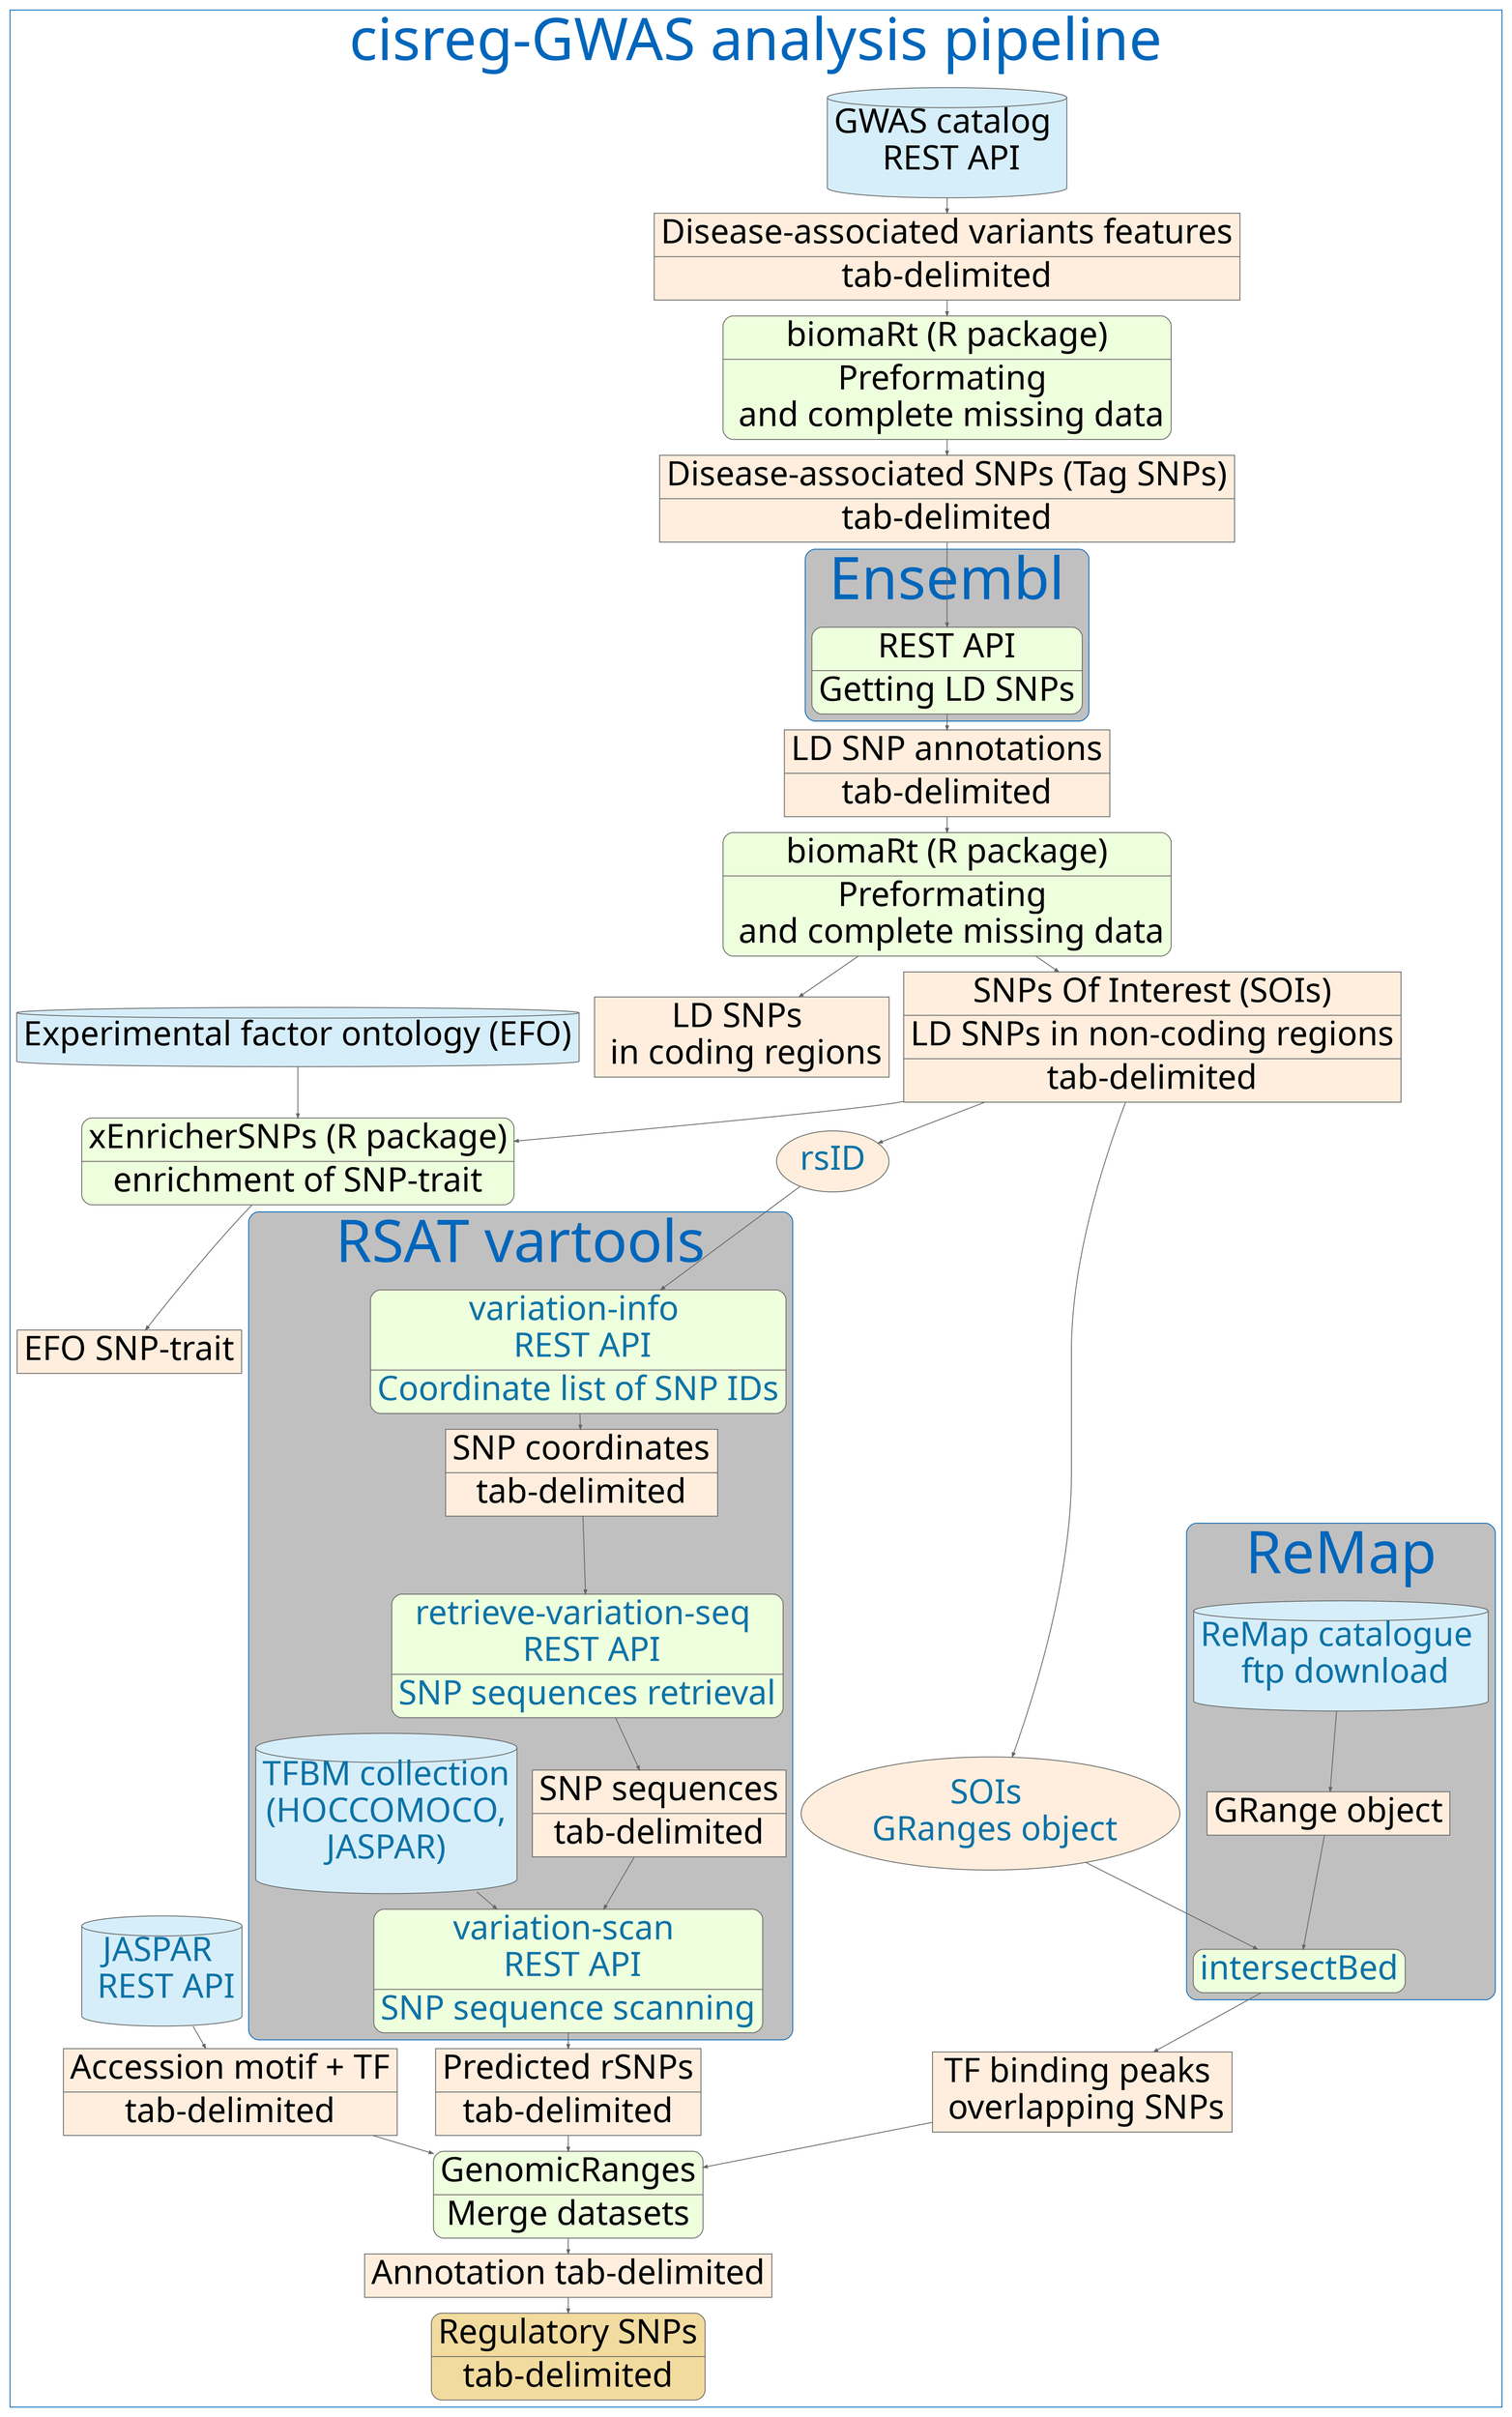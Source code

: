 digraph {

	subgraph cluster_0 {
		 color="#0066BB";
	 	 label="";
	 	 
	graph [fontname="ArialBlack",fontsize="70", label="cisreg-GWAS analysis pipeline" labelloc="t", fontcolor="#0066BB", nodesep="0.1", ranksep="0.2", rankdir=TB];
	edge [fontname="ArialMT",fontsize="40",labelfontname="ArialMT",labelfontsize="40", arrowsize="0.5", color="#666666"];
	node [fontname="ArialMT",fontsize="40",shape=record,height="0.2", color="#666666"];


		
	gwas_catalog [shape = "cylinder", style = "rounded,filled", fillcolor = "#D6EEFA", label = "GWAS catalog \n REST API", URL = "http://www.ebi.ac.uk/gwas/"];


	gwas_catalog -> download

#F8EE2B


		 download [shape="record", style="filled", fillcolor="#FFEEDD", label="{Disease-associated  variants features | tab-delimited}"]

		 download -> preformating1

		 preformating1  [shape="record", style="rounded,filled", fillcolor="#EEFFDD", label="{biomaRt (R package) | Preformating \n and complete missing data}"]

		 preformating1 -> tagsnp
     
		 tagsnp  [shape="record", style="filled", fillcolor="#FFEEDD", label="{Disease-associated SNPs (Tag SNPs) | tab-delimited}"]

		 tagsnp -> ensembl

		subgraph cluster_4 {
		color = "#0066BB";
		bgcolor = "#C0C0C0";
		label  =  "Ensembl";
		style = "rounded";


	ensembl[shape = "record", 
			style = "rounded,filled", 
			fillcolor = "#EEFFDD", 
			label = "{REST API| Getting LD SNPs}"];
}

ensembl -> snp1
 snp1  [shape = "record", 
			style = "filled", 
			fillcolor = "#FFEEDD", 
			label="{LD SNP annotations | tab-delimited}"]

snp1 -> preformating2

preformating2  [shape="record", style="rounded,filled", fillcolor="#EEFFDD", label="{biomaRt (R package) | Preformating \n and complete missing data}"]

		preformating2 -> SOI
		preformating2 -> coding
			#preformating2 -> haplor4
		
	SOI [shape = "record", 
			style = "filled", 
			fillcolor = "#FFEEDD", 
			label = "{SNPs Of Interest (SOIs) | LD SNPs in non-coding regions | tab-delimited}"];
			
			
		#		haplor4 [shape = "record", 
		#	style = "filled", 
		#	fillcolor = "#FFEEDD", 
		#	label = "{Epigenomic marks | tab-delimited}"];
			
	 coding [shape="record", 
	 style="filled", 
	 fillcolor="#FFEEDD",
	 label="{LD SNPs \n in coding regions}"]
	 
	 efo [shape = "cylinder", 
	 style = "rounded,filled", 
	 fillcolor = "#D6EEFA", 
	 label = "Experimental factor ontology (EFO)", 
	 URL = "https://www.ebi.ac.uk/efo/"];
	 
	 
	 xgr [shape="record", 
	 style="rounded,filled", 
	 fillcolor="#EEFFDD", 
	 label="{xEnricherSNPs (R package) | enrichment of SNP-trait}"]
		
efo -> xgr
SOI -> xgr
xgr -> snpTrait

snpTrait [shape="record", 
	 style="filled", 
	 fillcolor="#FFEEDD",
	 label="{EFO SNP-trait}"]

SOI -> SOIsGRange
SOI -> rsid


rsid [shape = "", 
				style = "filled", 
				fillcolor = "#FFEEDD", 
				label = "rsID", 
				fontcolor = "#0D73A7"];
				
	rsid -> variation_info
	#rsid -> SOIsGRange
	
	SOIsGRange [shape="", 
	 style="filled", 
	 fillcolor="#FFEEDD",
	 fontcolor = "#0D73A7"
	 label="SOIs \n GRanges object"]
				
  ## RSAT
	subgraph cluster_5 {
		color = "#0066BB";
		bgcolor = "#C0C0C0";
		label  =  "RSAT vartools";
		style = "rounded";
	
	## variation-info
	variation_info [shape = "record", 
					style = "rounded,filled", 
					fillcolor = "#EEFFDD", 
					label = "{variation-info \n REST API | Coordinate list of SNP IDs}", 
					URL = "http://rsat.sb-roscoff.fr/variation-info_form.cgi", 
					fontcolor = "#0D73A7"];

	variation_info -> snp_info
	
	snp_info [shape = "record", 
				style = "filled", 
				fillcolor = "#FFEEDD", 
				label = "{SNP coordinates | tab-delimited }"];

	snp_info -> retrieve_variation_seq

	## retrieve-variation-seq
	retrieve_variation_seq [shape = "record", 
							style = "rounded,filled", 
							fillcolor = "#EEFFDD", 
							label = "{retrieve-variation-seq \n REST API | SNP sequences retrieval}", 
							URL = "http://rsat.sb-roscoff.fr/retrieve-variation-seq_form.cgi", 
							fontcolor = "#0D73A7"];

	retrieve_variation_seq -> snp_seq

	snp_seq  [shape = "record", 
			  style = "filled", 
			  fillcolor = "#FFEEDD", 
			  label = "{SNP sequences | tab-delimited }"];
				
	snp_seq -> variation_scan


	## variation-scan
	variation_scan [shape = "record", 
					style = "rounded,filled", 
					fillcolor = "#EEFFDD", 
					label = "{variation-scan \n REST API | SNP sequence scanning}", 
					URL = "http://rsat.sb-roscoff.fr/variation-scan_form.cgi", 
					fontcolor = "#0D73A7"];
	

	## Matrice database
	matrices  [shape = "cylinder", 
	style = "rounded,filled", 
	fillcolor = "#D6EEFA", 
	label = "TFBM collection\n(HOCCOMOCO,\nJASPAR)", 
		URL = "http://jaspar.genereg.net/", 
		fontcolor = "#0D73A7"];

	matrices -> variation_scan
	}

variation_scan -> rsat2

		 
		 #rsat1  [shape="record", style="rounded,filled", fillcolor="#EEFFDD", label="{RSAT | rSNP predictions}"]
		 
		 #rsat1 -> rsat2
		 
		  rsat2 [shape="record", style="filled", fillcolor="#FFEEDD", label="{Predicted rSNPs | tab-delimited}"]
		  
#	rsid -> remapenrich
	SOIsGRange -> intersectbed
		  
	intersectbed
		  	## REMAP
subgraph cluster_3 {
		color = "#0066BB";
		bgcolor = "#C0C0C0";
		label  =  "ReMap";
		style = "rounded";
				
				
		#remapenrich [shape = "record", 
		#		style = "rounded,filled", 
		#		fillcolor = "#EEFFDD", 
		#		label = "{ReMapEnrich \n R package}", 
		#		fontcolor = "#0D73A7"];
	
	intersectbed [shape = "record", 
				style = "rounded,filled", 
				fillcolor = "#EEFFDD", 
				label = "{intersectBed}", 
				fontcolor = "#0D73A7"];
				
		remapcatalogue [shape = "cylinder", 
						style = "rounded,filled", 
						fillcolor = "#D6EEFA", 
						label = "ReMap catalogue \n ftp download", 
						URL = "http://tagc.univ-mrs.fr/remap/index.php?page = download/", 
						fontcolor = "#0D73A7"];
	#remapcatalogue -> remapenrich 
	remapcatalogue -> remap

		}
	 
	 #remapenrich -> tfenrichissment
	 
	 	#tfenrichissment [shape = "record", 
		#			style = "filled", 
		#			fillcolor = "#FFEEDD", 
		#			label = "{TF enrichissments | tab-delimited}"];
					
	 
		 remap [shape="record", style="filled", fillcolor="#FFEEDD", label="{GRange object}"]
		 remap -> intersectbed
		 intersectbed -> tfbs
		  tfbs [shape="record", style="filled", fillcolor="#FFEEDD", label="{TF binding peaks \n overlapping SNPs }"]
		  
	
	
		 rsat2 -> join
		 tfbs -> join
		 #haplor4 -> join
		 
    join  [shape="record", style="rounded,filled", fillcolor="#EEFFDD", label="{GenomicRanges| Merge datasets}"]
    
    join -> annot_table
    
    
    	jaspar  [shape = "cylinder", 
	style = "rounded,filled", 
	fillcolor = "#D6EEFA", 
	label = "JASPAR \n REST API", 
		URL = "http://jaspar.genereg.net/", 
		fontcolor = "#0D73A7"];
		
		jaspar -> jaspar_res
		
		jaspar_res[shape="record", style="filled", fillcolor="#FFEEDD", label="{Accession motif + TF | tab-delimited}"]
		
		jaspar_res -> join

		 annot_table  [shape="record", style="filled", fillcolor="#FFEEDD", label="{Annotation tab-delimited}"]
    annot_table -> rsnp
 #stat  [shape="record", style="rounded,filled", fillcolor="#EEFFDD", label="{Statistical analysis}"]
    #stat -> rsnp
    rsnp  [shape="record", style="rounded,filled", fillcolor="#F2DB9E", label="{Regulatory SNPs | tab-delimited}"]
	}

	
}
